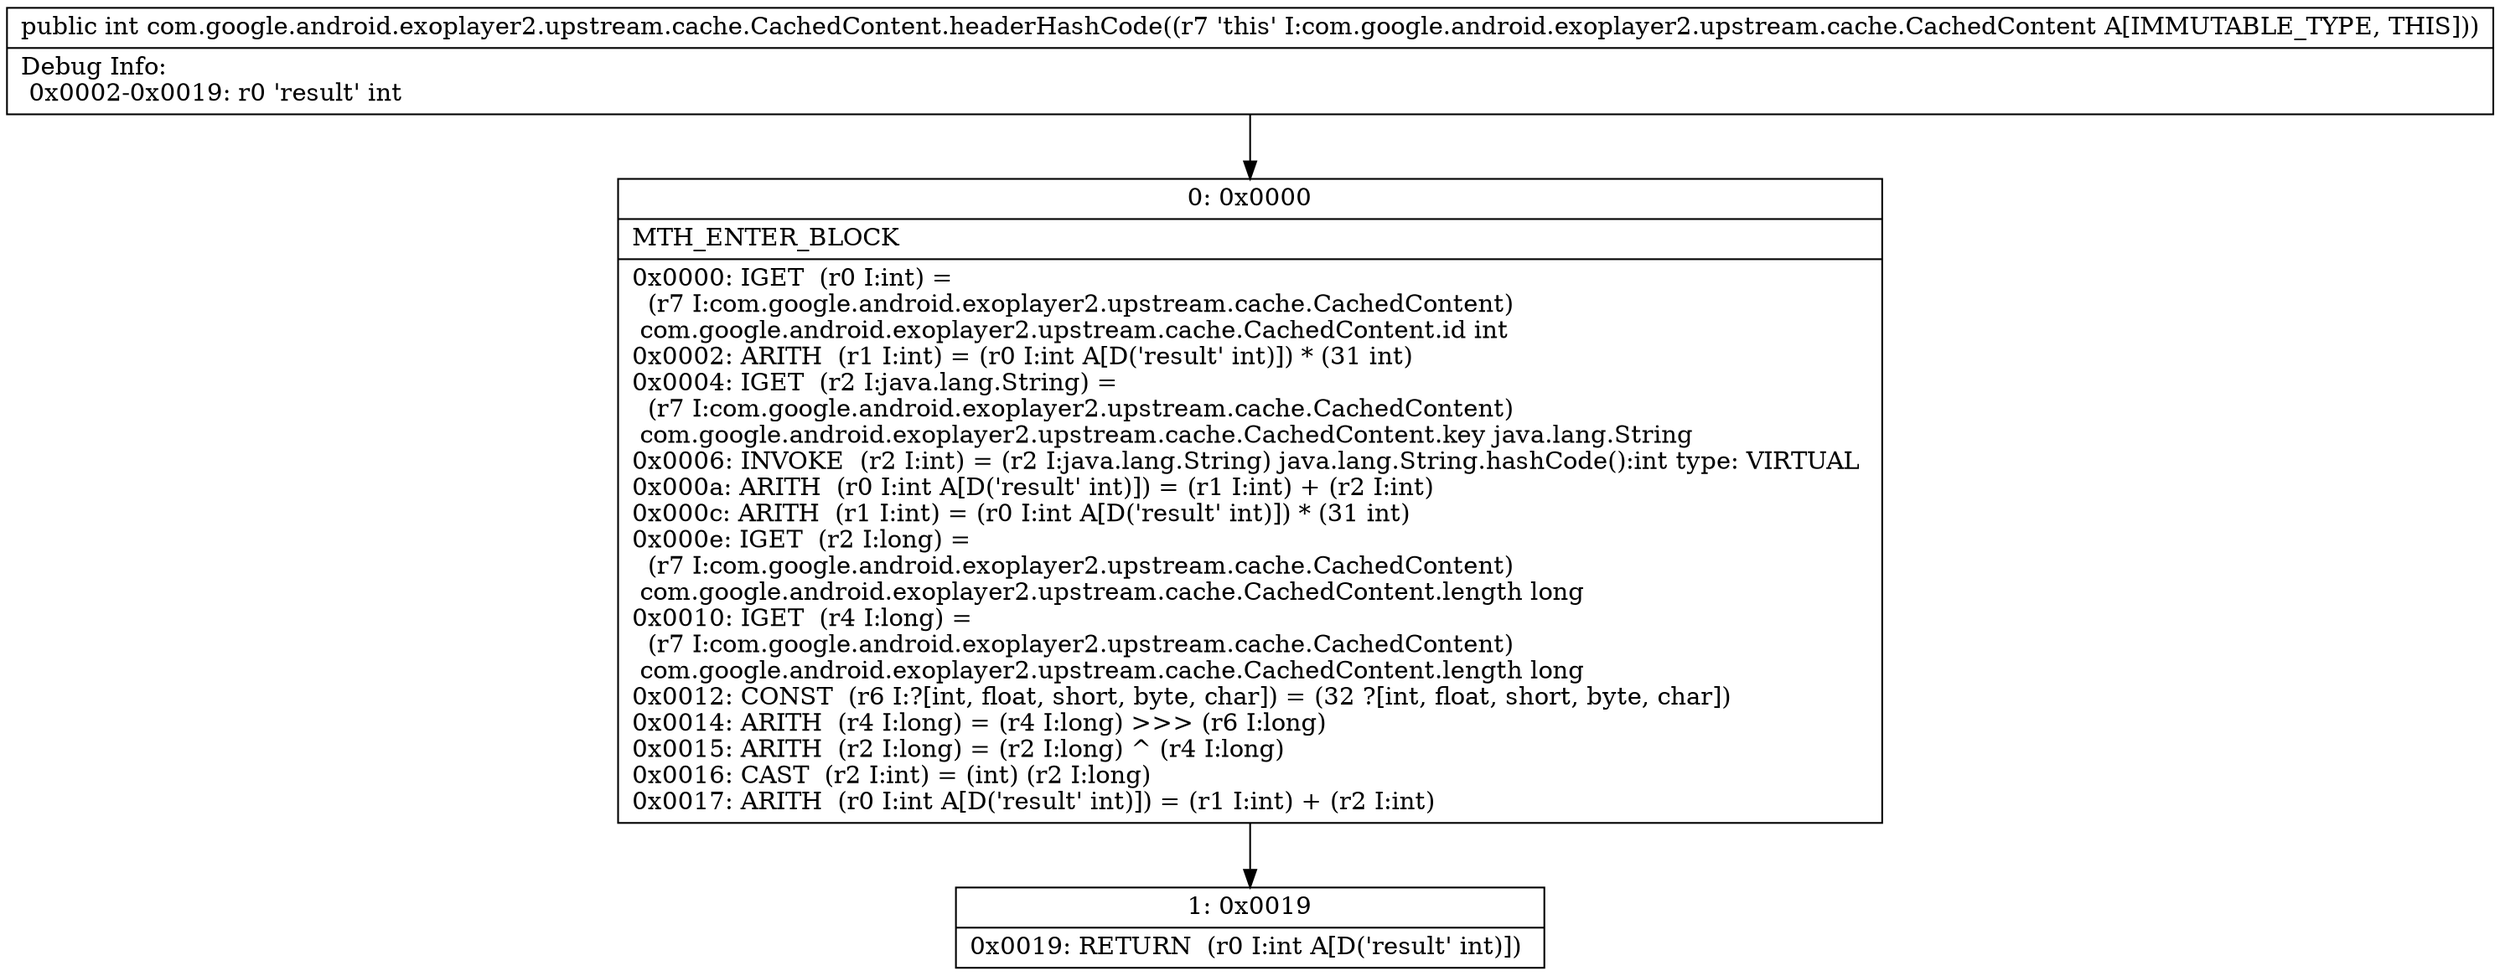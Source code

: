 digraph "CFG forcom.google.android.exoplayer2.upstream.cache.CachedContent.headerHashCode()I" {
Node_0 [shape=record,label="{0\:\ 0x0000|MTH_ENTER_BLOCK\l|0x0000: IGET  (r0 I:int) = \l  (r7 I:com.google.android.exoplayer2.upstream.cache.CachedContent)\l com.google.android.exoplayer2.upstream.cache.CachedContent.id int \l0x0002: ARITH  (r1 I:int) = (r0 I:int A[D('result' int)]) * (31 int) \l0x0004: IGET  (r2 I:java.lang.String) = \l  (r7 I:com.google.android.exoplayer2.upstream.cache.CachedContent)\l com.google.android.exoplayer2.upstream.cache.CachedContent.key java.lang.String \l0x0006: INVOKE  (r2 I:int) = (r2 I:java.lang.String) java.lang.String.hashCode():int type: VIRTUAL \l0x000a: ARITH  (r0 I:int A[D('result' int)]) = (r1 I:int) + (r2 I:int) \l0x000c: ARITH  (r1 I:int) = (r0 I:int A[D('result' int)]) * (31 int) \l0x000e: IGET  (r2 I:long) = \l  (r7 I:com.google.android.exoplayer2.upstream.cache.CachedContent)\l com.google.android.exoplayer2.upstream.cache.CachedContent.length long \l0x0010: IGET  (r4 I:long) = \l  (r7 I:com.google.android.exoplayer2.upstream.cache.CachedContent)\l com.google.android.exoplayer2.upstream.cache.CachedContent.length long \l0x0012: CONST  (r6 I:?[int, float, short, byte, char]) = (32 ?[int, float, short, byte, char]) \l0x0014: ARITH  (r4 I:long) = (r4 I:long) \>\>\> (r6 I:long) \l0x0015: ARITH  (r2 I:long) = (r2 I:long) ^ (r4 I:long) \l0x0016: CAST  (r2 I:int) = (int) (r2 I:long) \l0x0017: ARITH  (r0 I:int A[D('result' int)]) = (r1 I:int) + (r2 I:int) \l}"];
Node_1 [shape=record,label="{1\:\ 0x0019|0x0019: RETURN  (r0 I:int A[D('result' int)]) \l}"];
MethodNode[shape=record,label="{public int com.google.android.exoplayer2.upstream.cache.CachedContent.headerHashCode((r7 'this' I:com.google.android.exoplayer2.upstream.cache.CachedContent A[IMMUTABLE_TYPE, THIS]))  | Debug Info:\l  0x0002\-0x0019: r0 'result' int\l}"];
MethodNode -> Node_0;
Node_0 -> Node_1;
}

